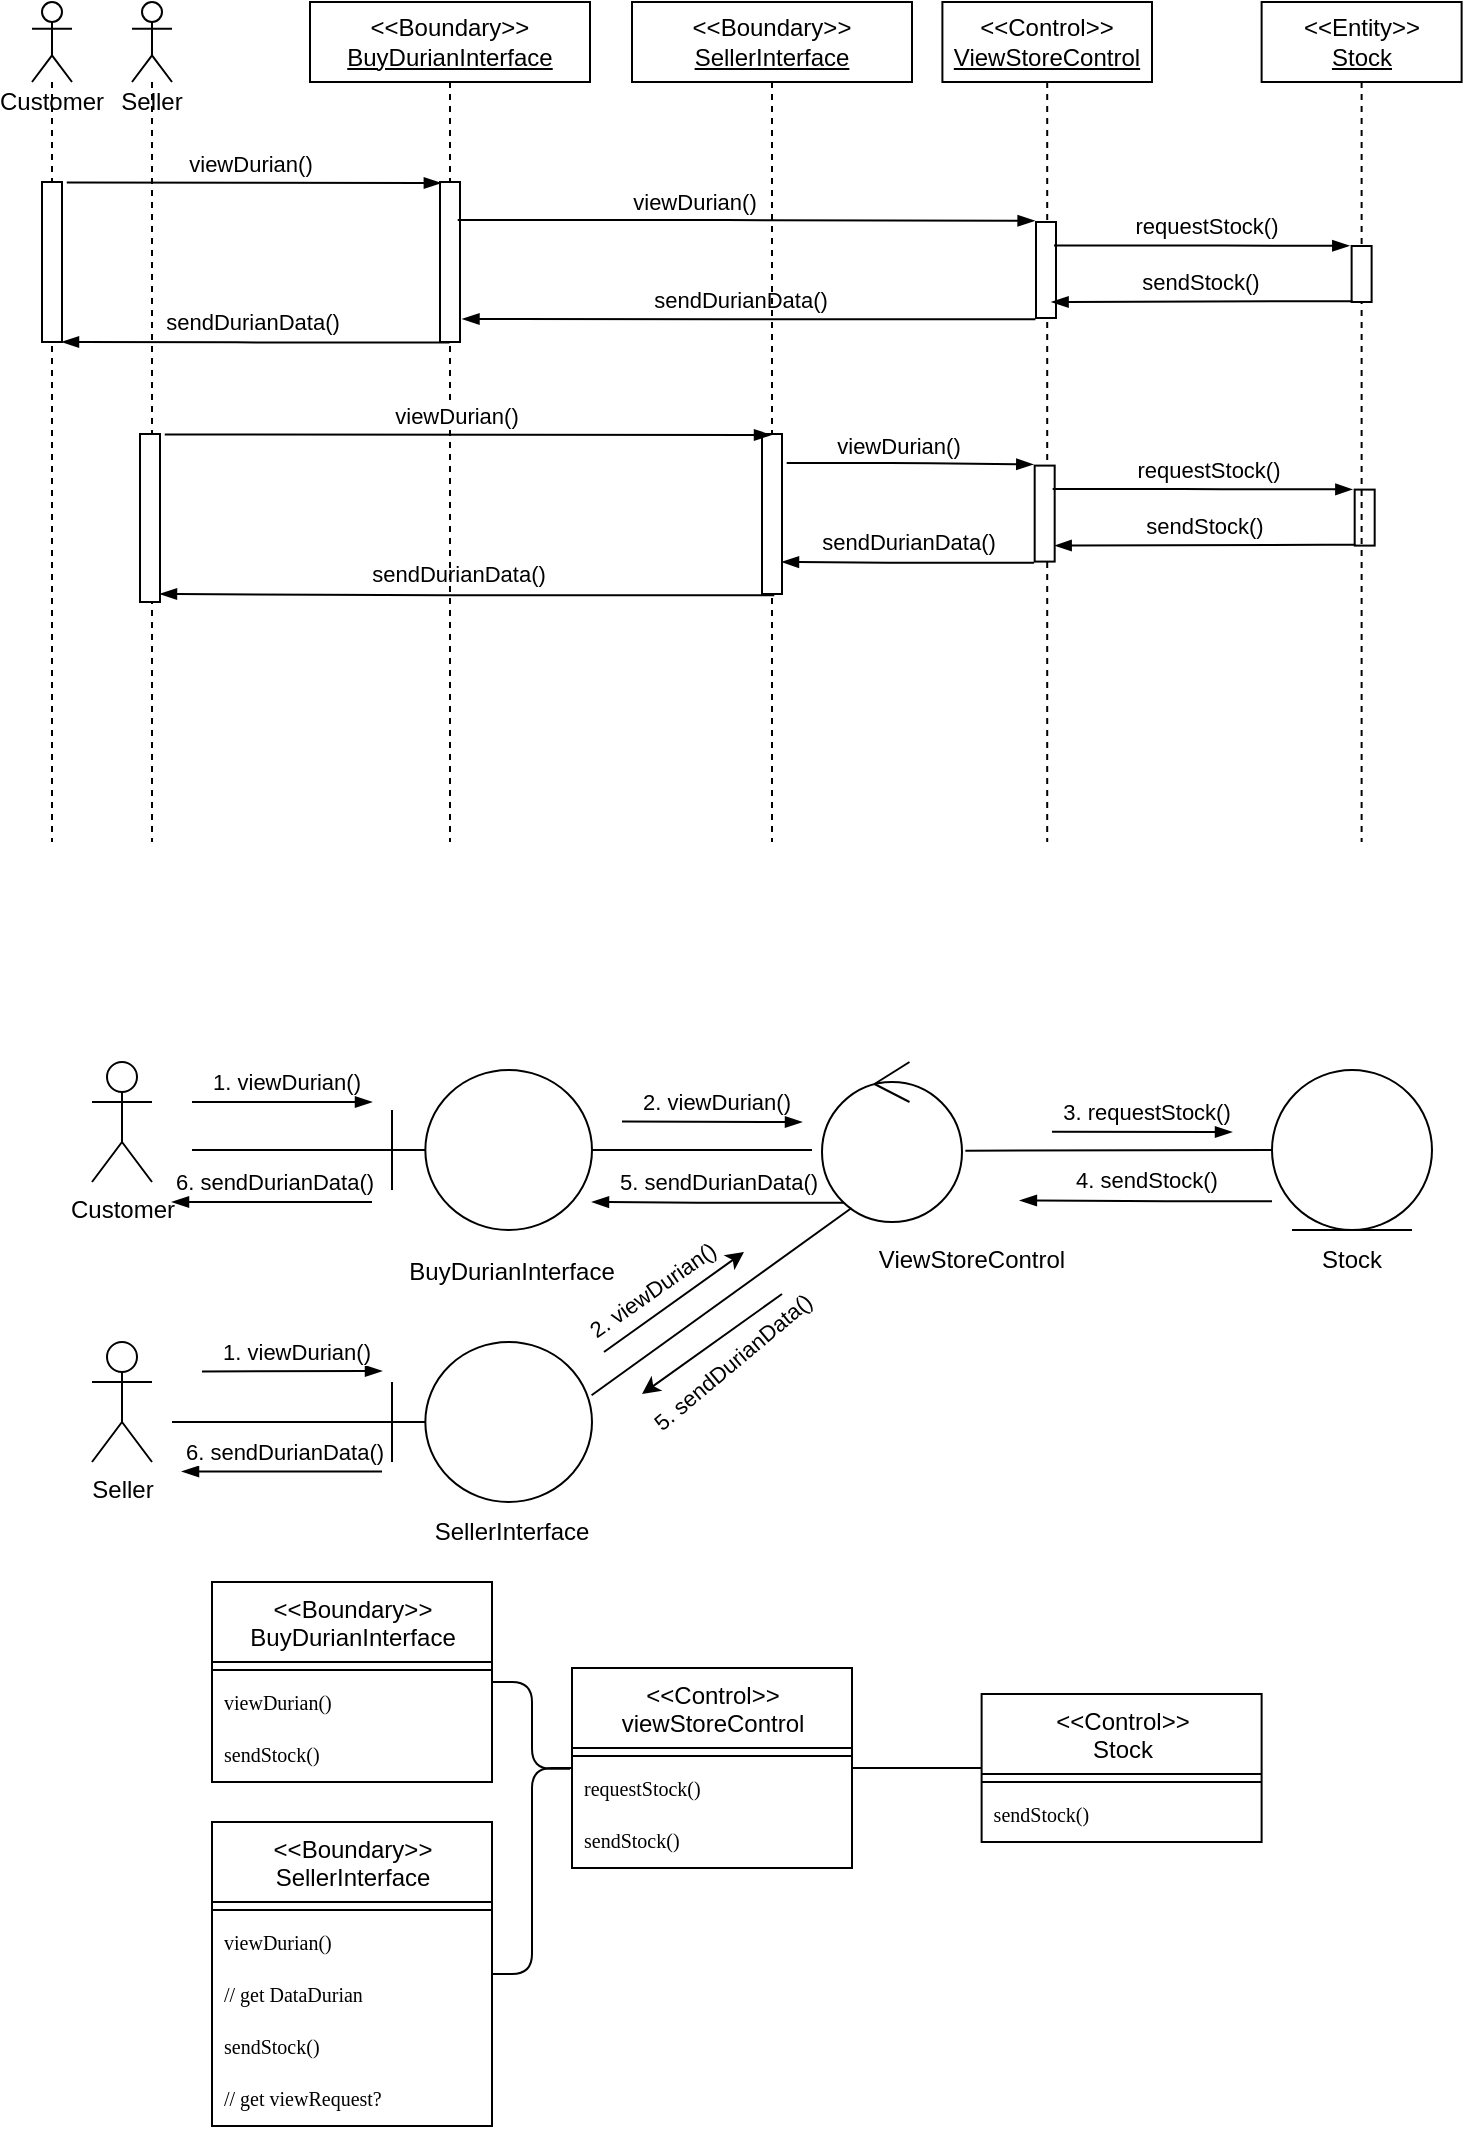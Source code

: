 <mxfile>
    <diagram id="QXUWw4qgNaXc8lpuy3kd" name="Page-1">
        <mxGraphModel dx="883" dy="705" grid="1" gridSize="10" guides="1" tooltips="1" connect="1" arrows="1" fold="1" page="1" pageScale="1" pageWidth="850" pageHeight="1100" math="0" shadow="0">
            <root>
                <mxCell id="0"/>
                <mxCell id="1" parent="0"/>
                <mxCell id="22" value="Customer" style="shape=umlLifeline;participant=umlActor;perimeter=lifelinePerimeter;whiteSpace=wrap;html=1;container=1;collapsible=0;recursiveResize=0;verticalAlign=top;spacingTop=36;outlineConnect=0;" parent="1" vertex="1">
                    <mxGeometry x="30" y="20" width="20" height="420" as="geometry"/>
                </mxCell>
                <mxCell id="111" value="" style="html=1;points=[];perimeter=orthogonalPerimeter;" parent="22" vertex="1">
                    <mxGeometry x="5" y="90" width="10" height="80" as="geometry"/>
                </mxCell>
                <mxCell id="26" value="Seller" style="shape=umlLifeline;participant=umlActor;perimeter=lifelinePerimeter;whiteSpace=wrap;html=1;container=1;collapsible=0;recursiveResize=0;verticalAlign=top;spacingTop=36;outlineConnect=0;" parent="1" vertex="1">
                    <mxGeometry x="80" y="20" width="20" height="420" as="geometry"/>
                </mxCell>
                <mxCell id="142" value="" style="html=1;points=[];perimeter=orthogonalPerimeter;" parent="26" vertex="1">
                    <mxGeometry x="4" y="216" width="10" height="84" as="geometry"/>
                </mxCell>
                <mxCell id="145" value="" style="edgeStyle=elbowEdgeStyle;fontSize=12;html=1;endArrow=blockThin;endFill=1;exitX=0.614;exitY=1.008;exitDx=0;exitDy=0;exitPerimeter=0;" parent="26" source="129" edge="1">
                    <mxGeometry width="160" relative="1" as="geometry">
                        <mxPoint x="207.81" y="296.2" as="sourcePoint"/>
                        <mxPoint x="14.0" y="296" as="targetPoint"/>
                    </mxGeometry>
                </mxCell>
                <mxCell id="146" value="sendDurianData()" style="edgeLabel;html=1;align=center;verticalAlign=middle;resizable=0;points=[];" parent="145" vertex="1" connectable="0">
                    <mxGeometry x="0.064" y="1" relative="1" as="geometry">
                        <mxPoint x="4" y="-11" as="offset"/>
                    </mxGeometry>
                </mxCell>
                <mxCell id="31" value="&amp;lt;&amp;lt;Boundary&amp;gt;&amp;gt;&lt;br&gt;&lt;u&gt;BuyDurianInterface&lt;/u&gt;" style="shape=umlLifeline;perimeter=lifelinePerimeter;whiteSpace=wrap;html=1;container=1;collapsible=0;recursiveResize=0;outlineConnect=0;" parent="1" vertex="1">
                    <mxGeometry x="169" y="20" width="140" height="420" as="geometry"/>
                </mxCell>
                <mxCell id="112" value="" style="html=1;points=[];perimeter=orthogonalPerimeter;" parent="31" vertex="1">
                    <mxGeometry x="65" y="90" width="10" height="80" as="geometry"/>
                </mxCell>
                <mxCell id="46" value="&amp;lt;&amp;lt;Control&amp;gt;&amp;gt;&lt;br&gt;&lt;u&gt;ViewStoreControl&lt;/u&gt;" style="shape=umlLifeline;perimeter=lifelinePerimeter;whiteSpace=wrap;html=1;container=1;collapsible=0;recursiveResize=0;outlineConnect=0;" parent="1" vertex="1">
                    <mxGeometry x="485.2" y="20" width="104.8" height="420" as="geometry"/>
                </mxCell>
                <mxCell id="116" value="" style="html=1;points=[];perimeter=orthogonalPerimeter;" parent="46" vertex="1">
                    <mxGeometry x="46.8" y="110" width="10" height="48" as="geometry"/>
                </mxCell>
                <mxCell id="132" value="" style="html=1;points=[];perimeter=orthogonalPerimeter;" parent="46" vertex="1">
                    <mxGeometry x="46.14" y="231.8" width="10" height="48" as="geometry"/>
                </mxCell>
                <mxCell id="133" value="" style="html=1;points=[];perimeter=orthogonalPerimeter;" parent="46" vertex="1">
                    <mxGeometry x="206.14" y="243.8" width="10" height="28" as="geometry"/>
                </mxCell>
                <mxCell id="134" value="" style="edgeStyle=elbowEdgeStyle;fontSize=12;html=1;endArrow=blockThin;endFill=1;entryX=-0.117;entryY=-0.004;entryDx=0;entryDy=0;entryPerimeter=0;exitX=0.9;exitY=0.245;exitDx=0;exitDy=0;exitPerimeter=0;" parent="46" source="132" target="133" edge="1">
                    <mxGeometry width="160" relative="1" as="geometry">
                        <mxPoint x="61.14" y="251.8" as="sourcePoint"/>
                        <mxPoint x="235.24" y="291.11" as="targetPoint"/>
                    </mxGeometry>
                </mxCell>
                <mxCell id="135" value="requestStock()" style="edgeLabel;html=1;align=center;verticalAlign=middle;resizable=0;points=[];" parent="134" vertex="1" connectable="0">
                    <mxGeometry x="0.032" y="-1" relative="1" as="geometry">
                        <mxPoint y="-11" as="offset"/>
                    </mxGeometry>
                </mxCell>
                <mxCell id="136" value="" style="edgeStyle=elbowEdgeStyle;fontSize=12;html=1;endArrow=blockThin;endFill=1;exitX=0.043;exitY=0.985;exitDx=0;exitDy=0;exitPerimeter=0;" parent="46" source="133" edge="1">
                    <mxGeometry width="160" relative="1" as="geometry">
                        <mxPoint x="201.14" y="271.8" as="sourcePoint"/>
                        <mxPoint x="56.14" y="271.8" as="targetPoint"/>
                        <Array as="points">
                            <mxPoint x="201.14" y="271.8"/>
                        </Array>
                    </mxGeometry>
                </mxCell>
                <mxCell id="137" value="sendStock()" style="edgeLabel;html=1;align=center;verticalAlign=middle;resizable=0;points=[];" parent="136" vertex="1" connectable="0">
                    <mxGeometry x="0.064" y="1" relative="1" as="geometry">
                        <mxPoint x="4" y="-11" as="offset"/>
                    </mxGeometry>
                </mxCell>
                <mxCell id="138" value="" style="edgeStyle=elbowEdgeStyle;fontSize=12;html=1;endArrow=blockThin;endFill=1;exitX=-0.029;exitY=1.012;exitDx=0;exitDy=0;exitPerimeter=0;" parent="46" source="132" edge="1">
                    <mxGeometry width="160" relative="1" as="geometry">
                        <mxPoint x="-89.36" y="279.95" as="sourcePoint"/>
                        <mxPoint x="-80.2" y="280" as="targetPoint"/>
                    </mxGeometry>
                </mxCell>
                <mxCell id="139" value="sendDurianData()" style="edgeLabel;html=1;align=center;verticalAlign=middle;resizable=0;points=[];" parent="138" vertex="1" connectable="0">
                    <mxGeometry x="0.064" y="1" relative="1" as="geometry">
                        <mxPoint x="4" y="-11" as="offset"/>
                    </mxGeometry>
                </mxCell>
                <mxCell id="sWA4ufEHqcXb2Kx5zvGX-46" value="Customer" style="shape=umlActor;verticalLabelPosition=bottom;verticalAlign=top;html=1;outlineConnect=0;" parent="1" vertex="1">
                    <mxGeometry x="60" y="550" width="30" height="60" as="geometry"/>
                </mxCell>
                <mxCell id="sWA4ufEHqcXb2Kx5zvGX-48" value="Seller" style="shape=umlActor;verticalLabelPosition=bottom;verticalAlign=top;html=1;outlineConnect=0;" parent="1" vertex="1">
                    <mxGeometry x="60" y="690" width="30" height="60" as="geometry"/>
                </mxCell>
                <mxCell id="sWA4ufEHqcXb2Kx5zvGX-49" value="" style="line;strokeWidth=1;fillColor=none;align=left;verticalAlign=middle;spacingTop=-1;spacingLeft=3;spacingRight=3;rotatable=0;labelPosition=right;points=[];portConstraint=eastwest;strokeColor=inherit;" parent="1" vertex="1">
                    <mxGeometry x="110" y="590" width="100" height="8" as="geometry"/>
                </mxCell>
                <mxCell id="sWA4ufEHqcXb2Kx5zvGX-50" value="" style="shape=umlBoundary;whiteSpace=wrap;html=1;" parent="1" vertex="1">
                    <mxGeometry x="210" y="554" width="100" height="80" as="geometry"/>
                </mxCell>
                <mxCell id="sWA4ufEHqcXb2Kx5zvGX-51" value="BuyDurianInterface" style="text;strokeColor=none;align=center;fillColor=none;html=1;verticalAlign=middle;whiteSpace=wrap;rounded=0;" parent="1" vertex="1">
                    <mxGeometry x="240" y="640" width="60" height="30" as="geometry"/>
                </mxCell>
                <mxCell id="sWA4ufEHqcXb2Kx5zvGX-52" value="" style="line;strokeWidth=1;fillColor=none;align=left;verticalAlign=middle;spacingTop=-1;spacingLeft=3;spacingRight=3;rotatable=0;labelPosition=right;points=[];portConstraint=eastwest;strokeColor=inherit;" parent="1" vertex="1">
                    <mxGeometry x="310" y="590" width="110" height="8" as="geometry"/>
                </mxCell>
                <mxCell id="47" value="" style="ellipse;shape=umlControl;whiteSpace=wrap;html=1;" parent="1" vertex="1">
                    <mxGeometry x="425" y="550" width="70" height="80" as="geometry"/>
                </mxCell>
                <mxCell id="51" value="ViewStoreControl" style="text;html=1;strokeColor=none;fillColor=none;align=center;verticalAlign=middle;whiteSpace=wrap;rounded=0;" parent="1" vertex="1">
                    <mxGeometry x="470" y="634" width="60" height="30" as="geometry"/>
                </mxCell>
                <mxCell id="80" value="&amp;lt;&amp;lt;Entity&amp;gt;&amp;gt;&lt;br&gt;&lt;u&gt;Stock&lt;/u&gt;" style="shape=umlLifeline;perimeter=lifelinePerimeter;whiteSpace=wrap;html=1;container=1;collapsible=0;recursiveResize=0;outlineConnect=0;" parent="1" vertex="1">
                    <mxGeometry x="644.81" y="20" width="100" height="420" as="geometry"/>
                </mxCell>
                <mxCell id="118" value="" style="html=1;points=[];perimeter=orthogonalPerimeter;" parent="80" vertex="1">
                    <mxGeometry x="45" y="122" width="10" height="28" as="geometry"/>
                </mxCell>
                <mxCell id="86" style="edgeStyle=none;html=1;entryX=1.024;entryY=0.554;entryDx=0;entryDy=0;entryPerimeter=0;endArrow=none;endFill=0;" parent="1" source="83" target="47" edge="1">
                    <mxGeometry relative="1" as="geometry"/>
                </mxCell>
                <mxCell id="83" value="" style="ellipse;shape=umlEntity;whiteSpace=wrap;html=1;" parent="1" vertex="1">
                    <mxGeometry x="650.0" y="554" width="80" height="80" as="geometry"/>
                </mxCell>
                <mxCell id="87" value="&lt;span style=&quot;font-family: Helvetica; font-size: 12px; font-style: normal; font-variant-ligatures: normal; font-variant-caps: normal; font-weight: 400; letter-spacing: normal; orphans: 2; text-align: center; text-indent: 0px; text-transform: none; widows: 2; word-spacing: 0px; -webkit-text-stroke-width: 0px; text-decoration-thickness: initial; text-decoration-style: initial; text-decoration-color: initial; float: none; display: inline !important;&quot;&gt;&amp;lt;&amp;lt;Boundary&amp;gt;&amp;gt;&lt;/span&gt;&lt;br style=&quot;border-color: rgb(0, 0, 0); font-family: Helvetica; font-size: 12px; font-style: normal; font-variant-ligatures: normal; font-variant-caps: normal; font-weight: 400; letter-spacing: normal; orphans: 2; text-align: center; text-indent: 0px; text-transform: none; widows: 2; word-spacing: 0px; -webkit-text-stroke-width: 0px; text-decoration-thickness: initial; text-decoration-style: initial; text-decoration-color: initial;&quot;&gt;BuyDurianInterface" style="swimlane;fontStyle=0;align=center;verticalAlign=top;childLayout=stackLayout;horizontal=1;startSize=40;horizontalStack=0;resizeParent=1;resizeParentMax=0;resizeLast=0;collapsible=0;marginBottom=0;html=1;" parent="1" vertex="1">
                    <mxGeometry x="120" y="810" width="140" height="100" as="geometry"/>
                </mxCell>
                <mxCell id="88" value="" style="line;strokeWidth=1;fillColor=none;align=left;verticalAlign=middle;spacingTop=-1;spacingLeft=3;spacingRight=3;rotatable=0;labelPosition=right;points=[];portConstraint=eastwest;" parent="87" vertex="1">
                    <mxGeometry y="40" width="140" height="8" as="geometry"/>
                </mxCell>
                <mxCell id="89" value="viewDurian()" style="text;strokeColor=none;fillColor=none;align=left;verticalAlign=top;spacingLeft=4;spacingRight=4;overflow=hidden;rotatable=0;points=[[0,0.5],[1,0.5]];portConstraint=eastwest;strokeWidth=0;fontFamily=Tahoma;fontSize=10;" parent="87" vertex="1">
                    <mxGeometry y="48" width="140" height="26" as="geometry"/>
                </mxCell>
                <mxCell id="190" value="sendStock()" style="text;strokeColor=none;fillColor=none;align=left;verticalAlign=top;spacingLeft=4;spacingRight=4;overflow=hidden;rotatable=0;points=[[0,0.5],[1,0.5]];portConstraint=eastwest;strokeWidth=0;fontFamily=Tahoma;fontSize=10;" vertex="1" parent="87">
                    <mxGeometry y="74" width="140" height="26" as="geometry"/>
                </mxCell>
                <mxCell id="91" value="&lt;span style=&quot;&quot;&gt;&amp;lt;&amp;lt;Control&amp;gt;&amp;gt;&lt;/span&gt;&lt;br style=&quot;&quot;&gt;&lt;span style=&quot;&quot;&gt;viewStoreControl&lt;/span&gt;" style="swimlane;fontStyle=0;align=center;verticalAlign=top;childLayout=stackLayout;horizontal=1;startSize=40;horizontalStack=0;resizeParent=1;resizeParentMax=0;resizeLast=0;collapsible=0;marginBottom=0;html=1;" parent="1" vertex="1">
                    <mxGeometry x="300" y="853" width="140" height="100" as="geometry"/>
                </mxCell>
                <mxCell id="92" value="" style="line;strokeWidth=1;fillColor=none;align=left;verticalAlign=middle;spacingTop=-1;spacingLeft=3;spacingRight=3;rotatable=0;labelPosition=right;points=[];portConstraint=eastwest;" parent="91" vertex="1">
                    <mxGeometry y="40" width="140" height="8" as="geometry"/>
                </mxCell>
                <mxCell id="94" value="requestStock()" style="text;strokeColor=none;fillColor=none;align=left;verticalAlign=top;spacingLeft=4;spacingRight=4;overflow=hidden;rotatable=0;points=[[0,0.5],[1,0.5]];portConstraint=eastwest;strokeWidth=0;fontFamily=Tahoma;fontSize=10;" parent="91" vertex="1">
                    <mxGeometry y="48" width="140" height="26" as="geometry"/>
                </mxCell>
                <mxCell id="189" value="sendStock()" style="text;strokeColor=none;fillColor=none;align=left;verticalAlign=top;spacingLeft=4;spacingRight=4;overflow=hidden;rotatable=0;points=[[0,0.5],[1,0.5]];portConstraint=eastwest;strokeWidth=0;fontFamily=Tahoma;fontSize=10;" vertex="1" parent="91">
                    <mxGeometry y="74" width="140" height="26" as="geometry"/>
                </mxCell>
                <mxCell id="96" value="&lt;span style=&quot;&quot;&gt;&amp;lt;&amp;lt;Control&amp;gt;&amp;gt;&lt;/span&gt;&lt;br style=&quot;&quot;&gt;Stock" style="swimlane;fontStyle=0;align=center;verticalAlign=top;childLayout=stackLayout;horizontal=1;startSize=40;horizontalStack=0;resizeParent=1;resizeParentMax=0;resizeLast=0;collapsible=0;marginBottom=0;html=1;" parent="1" vertex="1">
                    <mxGeometry x="504.81" y="866" width="140" height="74" as="geometry"/>
                </mxCell>
                <mxCell id="97" value="" style="line;strokeWidth=1;fillColor=none;align=left;verticalAlign=middle;spacingTop=-1;spacingLeft=3;spacingRight=3;rotatable=0;labelPosition=right;points=[];portConstraint=eastwest;" vertex="1" parent="96">
                    <mxGeometry y="40" width="140" height="8" as="geometry"/>
                </mxCell>
                <mxCell id="188" value="sendStock()" style="text;strokeColor=none;fillColor=none;align=left;verticalAlign=top;spacingLeft=4;spacingRight=4;overflow=hidden;rotatable=0;points=[[0,0.5],[1,0.5]];portConstraint=eastwest;strokeWidth=0;fontFamily=Tahoma;fontSize=10;" vertex="1" parent="96">
                    <mxGeometry y="48" width="140" height="26" as="geometry"/>
                </mxCell>
                <mxCell id="114" value="" style="edgeStyle=elbowEdgeStyle;fontSize=12;html=1;endArrow=blockThin;endFill=1;exitX=1.238;exitY=0.003;exitDx=0;exitDy=0;exitPerimeter=0;entryX=0.042;entryY=0.01;entryDx=0;entryDy=0;entryPerimeter=0;elbow=vertical;" parent="1" source="111" target="112" edge="1">
                    <mxGeometry width="160" relative="1" as="geometry">
                        <mxPoint x="110" y="160" as="sourcePoint"/>
                        <mxPoint x="230" y="111" as="targetPoint"/>
                    </mxGeometry>
                </mxCell>
                <mxCell id="121" value="viewDurian()" style="edgeLabel;html=1;align=center;verticalAlign=middle;resizable=0;points=[];" parent="114" vertex="1" connectable="0">
                    <mxGeometry x="-0.071" y="1" relative="1" as="geometry">
                        <mxPoint x="5" y="-9" as="offset"/>
                    </mxGeometry>
                </mxCell>
                <mxCell id="117" value="" style="edgeStyle=elbowEdgeStyle;fontSize=12;html=1;endArrow=blockThin;endFill=1;entryX=-0.117;entryY=-0.004;entryDx=0;entryDy=0;entryPerimeter=0;exitX=0.9;exitY=0.245;exitDx=0;exitDy=0;exitPerimeter=0;" parent="1" source="116" target="118" edge="1">
                    <mxGeometry width="160" relative="1" as="geometry">
                        <mxPoint x="544.81" y="150" as="sourcePoint"/>
                        <mxPoint x="718.91" y="189.31" as="targetPoint"/>
                    </mxGeometry>
                </mxCell>
                <mxCell id="119" value="requestStock()" style="edgeLabel;html=1;align=center;verticalAlign=middle;resizable=0;points=[];" parent="117" vertex="1" connectable="0">
                    <mxGeometry x="0.032" y="-1" relative="1" as="geometry">
                        <mxPoint y="-11" as="offset"/>
                    </mxGeometry>
                </mxCell>
                <mxCell id="122" value="" style="edgeStyle=elbowEdgeStyle;fontSize=12;html=1;endArrow=blockThin;endFill=1;exitX=0.481;exitY=1.015;exitDx=0;exitDy=0;exitPerimeter=0;" parent="1" edge="1">
                    <mxGeometry width="160" relative="1" as="geometry">
                        <mxPoint x="238.81" y="190.2" as="sourcePoint"/>
                        <mxPoint x="45" y="190" as="targetPoint"/>
                    </mxGeometry>
                </mxCell>
                <mxCell id="123" value="sendDurianData()" style="edgeLabel;html=1;align=center;verticalAlign=middle;resizable=0;points=[];" parent="122" vertex="1" connectable="0">
                    <mxGeometry x="0.064" y="1" relative="1" as="geometry">
                        <mxPoint x="4" y="-11" as="offset"/>
                    </mxGeometry>
                </mxCell>
                <mxCell id="126" value="" style="edgeStyle=elbowEdgeStyle;fontSize=12;html=1;endArrow=blockThin;endFill=1;exitX=0.043;exitY=0.985;exitDx=0;exitDy=0;exitPerimeter=0;" parent="1" source="118" edge="1">
                    <mxGeometry width="160" relative="1" as="geometry">
                        <mxPoint x="684.81" y="170" as="sourcePoint"/>
                        <mxPoint x="539.81" y="170" as="targetPoint"/>
                        <Array as="points">
                            <mxPoint x="684.81" y="170"/>
                        </Array>
                    </mxGeometry>
                </mxCell>
                <mxCell id="127" value="sendStock()" style="edgeLabel;html=1;align=center;verticalAlign=middle;resizable=0;points=[];" parent="126" vertex="1" connectable="0">
                    <mxGeometry x="0.064" y="1" relative="1" as="geometry">
                        <mxPoint x="4" y="-11" as="offset"/>
                    </mxGeometry>
                </mxCell>
                <mxCell id="124" value="" style="edgeStyle=elbowEdgeStyle;fontSize=12;html=1;endArrow=blockThin;endFill=1;exitX=-0.029;exitY=1.012;exitDx=0;exitDy=0;exitPerimeter=0;entryX=1.125;entryY=0.644;entryDx=0;entryDy=0;entryPerimeter=0;" parent="1" source="116" edge="1">
                    <mxGeometry width="160" relative="1" as="geometry">
                        <mxPoint x="394.31" y="178.15" as="sourcePoint"/>
                        <mxPoint x="245.25" y="178.52" as="targetPoint"/>
                    </mxGeometry>
                </mxCell>
                <mxCell id="125" value="sendDurianData()" style="edgeLabel;html=1;align=center;verticalAlign=middle;resizable=0;points=[];" parent="124" vertex="1" connectable="0">
                    <mxGeometry x="0.064" y="1" relative="1" as="geometry">
                        <mxPoint x="4" y="-11" as="offset"/>
                    </mxGeometry>
                </mxCell>
                <mxCell id="128" value="&amp;lt;&amp;lt;Boundary&amp;gt;&amp;gt;&lt;br&gt;&lt;u&gt;SellerInterface&lt;/u&gt;" style="shape=umlLifeline;perimeter=lifelinePerimeter;whiteSpace=wrap;html=1;container=1;collapsible=0;recursiveResize=0;outlineConnect=0;" parent="1" vertex="1">
                    <mxGeometry x="330" y="20" width="140" height="420" as="geometry"/>
                </mxCell>
                <mxCell id="129" value="" style="html=1;points=[];perimeter=orthogonalPerimeter;" parent="128" vertex="1">
                    <mxGeometry x="65" y="216" width="10" height="80" as="geometry"/>
                </mxCell>
                <mxCell id="115" value="" style="edgeStyle=elbowEdgeStyle;fontSize=12;html=1;endArrow=blockThin;endFill=1;entryX=-0.071;entryY=-0.012;entryDx=0;entryDy=0;entryPerimeter=0;exitX=0.886;exitY=0.238;exitDx=0;exitDy=0;exitPerimeter=0;" parent="1" source="112" target="116" edge="1">
                    <mxGeometry width="160" relative="1" as="geometry">
                        <mxPoint x="250" y="129" as="sourcePoint"/>
                        <mxPoint x="566.81" y="130" as="targetPoint"/>
                    </mxGeometry>
                </mxCell>
                <mxCell id="120" value="viewDurian()" style="edgeLabel;html=1;align=center;verticalAlign=middle;resizable=0;points=[];" parent="115" vertex="1" connectable="0">
                    <mxGeometry x="-0.058" y="1" relative="1" as="geometry">
                        <mxPoint x="-18" y="-8" as="offset"/>
                    </mxGeometry>
                </mxCell>
                <mxCell id="140" value="" style="edgeStyle=elbowEdgeStyle;fontSize=12;html=1;endArrow=blockThin;endFill=1;entryX=-0.071;entryY=-0.012;entryDx=0;entryDy=0;entryPerimeter=0;exitX=1.234;exitY=0.182;exitDx=0;exitDy=0;exitPerimeter=0;" parent="1" source="129" target="132" edge="1">
                    <mxGeometry width="160" relative="1" as="geometry">
                        <mxPoint x="244.39" y="250.84" as="sourcePoint"/>
                        <mxPoint x="568.34" y="251.8" as="targetPoint"/>
                    </mxGeometry>
                </mxCell>
                <mxCell id="141" value="viewDurian()" style="edgeLabel;html=1;align=center;verticalAlign=middle;resizable=0;points=[];" parent="140" vertex="1" connectable="0">
                    <mxGeometry x="-0.058" y="1" relative="1" as="geometry">
                        <mxPoint x="-3" y="-8" as="offset"/>
                    </mxGeometry>
                </mxCell>
                <mxCell id="143" value="" style="edgeStyle=elbowEdgeStyle;fontSize=12;html=1;endArrow=blockThin;endFill=1;exitX=1.238;exitY=0.003;exitDx=0;exitDy=0;exitPerimeter=0;elbow=vertical;" parent="1" source="142" target="128" edge="1">
                    <mxGeometry width="160" relative="1" as="geometry">
                        <mxPoint x="159" y="286" as="sourcePoint"/>
                        <mxPoint x="283.42" y="236.8" as="targetPoint"/>
                    </mxGeometry>
                </mxCell>
                <mxCell id="144" value="viewDurian()" style="edgeLabel;html=1;align=center;verticalAlign=middle;resizable=0;points=[];" parent="143" vertex="1" connectable="0">
                    <mxGeometry x="-0.071" y="1" relative="1" as="geometry">
                        <mxPoint x="5" y="-9" as="offset"/>
                    </mxGeometry>
                </mxCell>
                <mxCell id="147" value="Stock" style="text;html=1;strokeColor=none;fillColor=none;align=center;verticalAlign=middle;whiteSpace=wrap;rounded=0;" parent="1" vertex="1">
                    <mxGeometry x="660" y="634" width="60" height="30" as="geometry"/>
                </mxCell>
                <mxCell id="148" value="" style="edgeStyle=elbowEdgeStyle;fontSize=12;html=1;endArrow=blockThin;endFill=1;exitX=1.238;exitY=0.003;exitDx=0;exitDy=0;exitPerimeter=0;elbow=vertical;" parent="1" edge="1">
                    <mxGeometry width="160" relative="1" as="geometry">
                        <mxPoint x="110.0" y="570" as="sourcePoint"/>
                        <mxPoint x="200" y="570" as="targetPoint"/>
                    </mxGeometry>
                </mxCell>
                <mxCell id="149" value="1. viewDurian()" style="edgeLabel;html=1;align=center;verticalAlign=middle;resizable=0;points=[];" parent="148" vertex="1" connectable="0">
                    <mxGeometry x="-0.071" y="1" relative="1" as="geometry">
                        <mxPoint x="5" y="-9" as="offset"/>
                    </mxGeometry>
                </mxCell>
                <mxCell id="150" value="" style="edgeStyle=elbowEdgeStyle;fontSize=12;html=1;endArrow=blockThin;endFill=1;exitX=1.238;exitY=0.003;exitDx=0;exitDy=0;exitPerimeter=0;elbow=vertical;" parent="1" edge="1">
                    <mxGeometry width="160" relative="1" as="geometry">
                        <mxPoint x="325.0" y="579.76" as="sourcePoint"/>
                        <mxPoint x="415" y="579.76" as="targetPoint"/>
                    </mxGeometry>
                </mxCell>
                <mxCell id="151" value="2. viewDurian()" style="edgeLabel;html=1;align=center;verticalAlign=middle;resizable=0;points=[];" parent="150" vertex="1" connectable="0">
                    <mxGeometry x="-0.071" y="1" relative="1" as="geometry">
                        <mxPoint x="5" y="-9" as="offset"/>
                    </mxGeometry>
                </mxCell>
                <mxCell id="152" value="" style="edgeStyle=elbowEdgeStyle;fontSize=12;html=1;endArrow=blockThin;endFill=1;exitX=1.238;exitY=0.003;exitDx=0;exitDy=0;exitPerimeter=0;elbow=vertical;" parent="1" edge="1">
                    <mxGeometry width="160" relative="1" as="geometry">
                        <mxPoint x="540.0" y="584.88" as="sourcePoint"/>
                        <mxPoint x="630" y="584.88" as="targetPoint"/>
                    </mxGeometry>
                </mxCell>
                <mxCell id="153" value="3. requestStock()" style="edgeLabel;html=1;align=center;verticalAlign=middle;resizable=0;points=[];" parent="152" vertex="1" connectable="0">
                    <mxGeometry x="-0.071" y="1" relative="1" as="geometry">
                        <mxPoint x="5" y="-9" as="offset"/>
                    </mxGeometry>
                </mxCell>
                <mxCell id="156" value="" style="edgeStyle=elbowEdgeStyle;fontSize=12;html=1;endArrow=blockThin;endFill=1;exitX=-0.029;exitY=1.012;exitDx=0;exitDy=0;exitPerimeter=0;" parent="1" edge="1">
                    <mxGeometry width="160" relative="1" as="geometry">
                        <mxPoint x="650" y="619.576" as="sourcePoint"/>
                        <mxPoint x="523.95" y="619.2" as="targetPoint"/>
                    </mxGeometry>
                </mxCell>
                <mxCell id="157" value="4. sendStock()" style="edgeLabel;html=1;align=center;verticalAlign=middle;resizable=0;points=[];" parent="156" vertex="1" connectable="0">
                    <mxGeometry x="0.064" y="1" relative="1" as="geometry">
                        <mxPoint x="4" y="-11" as="offset"/>
                    </mxGeometry>
                </mxCell>
                <mxCell id="158" value="" style="edgeStyle=elbowEdgeStyle;fontSize=12;html=1;endArrow=blockThin;endFill=1;exitX=-0.029;exitY=1.012;exitDx=0;exitDy=0;exitPerimeter=0;" parent="1" edge="1">
                    <mxGeometry width="160" relative="1" as="geometry">
                        <mxPoint x="436.05" y="620.376" as="sourcePoint"/>
                        <mxPoint x="310.0" y="620" as="targetPoint"/>
                    </mxGeometry>
                </mxCell>
                <mxCell id="159" value="5. sendDurianData()" style="edgeLabel;html=1;align=center;verticalAlign=middle;resizable=0;points=[];" parent="158" vertex="1" connectable="0">
                    <mxGeometry x="0.064" y="1" relative="1" as="geometry">
                        <mxPoint x="4" y="-11" as="offset"/>
                    </mxGeometry>
                </mxCell>
                <mxCell id="160" value="" style="edgeStyle=elbowEdgeStyle;fontSize=12;html=1;endArrow=blockThin;endFill=1;" parent="1" edge="1">
                    <mxGeometry width="160" relative="1" as="geometry">
                        <mxPoint x="200" y="620" as="sourcePoint"/>
                        <mxPoint x="100" y="620" as="targetPoint"/>
                    </mxGeometry>
                </mxCell>
                <mxCell id="161" value="6. sendDurianData()" style="edgeLabel;html=1;align=center;verticalAlign=middle;resizable=0;points=[];" parent="160" vertex="1" connectable="0">
                    <mxGeometry x="0.064" y="1" relative="1" as="geometry">
                        <mxPoint x="4" y="-11" as="offset"/>
                    </mxGeometry>
                </mxCell>
                <mxCell id="162" value="" style="shape=umlBoundary;whiteSpace=wrap;html=1;" parent="1" vertex="1">
                    <mxGeometry x="210" y="690" width="100" height="80" as="geometry"/>
                </mxCell>
                <mxCell id="163" value="" style="line;strokeWidth=1;fillColor=none;align=left;verticalAlign=middle;spacingTop=-1;spacingLeft=3;spacingRight=3;rotatable=0;labelPosition=right;points=[];portConstraint=eastwest;strokeColor=inherit;" parent="1" vertex="1">
                    <mxGeometry x="100" y="726" width="110" height="8" as="geometry"/>
                </mxCell>
                <mxCell id="167" value="" style="endArrow=none;html=1;exitX=0.998;exitY=0.333;exitDx=0;exitDy=0;exitPerimeter=0;" parent="1" source="162" edge="1">
                    <mxGeometry width="50" height="50" relative="1" as="geometry">
                        <mxPoint x="313.2" y="718.04" as="sourcePoint"/>
                        <mxPoint x="439.769" y="622.999" as="targetPoint"/>
                    </mxGeometry>
                </mxCell>
                <mxCell id="168" value="" style="endArrow=classic;html=1;" parent="1" edge="1">
                    <mxGeometry width="50" height="50" relative="1" as="geometry">
                        <mxPoint x="316" y="695" as="sourcePoint"/>
                        <mxPoint x="386" y="645" as="targetPoint"/>
                    </mxGeometry>
                </mxCell>
                <mxCell id="169" value="" style="endArrow=classic;html=1;" parent="1" edge="1">
                    <mxGeometry width="50" height="50" relative="1" as="geometry">
                        <mxPoint x="405" y="666" as="sourcePoint"/>
                        <mxPoint x="335" y="716" as="targetPoint"/>
                    </mxGeometry>
                </mxCell>
                <mxCell id="170" value="" style="edgeStyle=elbowEdgeStyle;fontSize=12;html=1;endArrow=blockThin;endFill=1;exitX=1.238;exitY=0.003;exitDx=0;exitDy=0;exitPerimeter=0;elbow=vertical;" parent="1" edge="1">
                    <mxGeometry width="160" relative="1" as="geometry">
                        <mxPoint x="115.0" y="704.73" as="sourcePoint"/>
                        <mxPoint x="205.0" y="704.73" as="targetPoint"/>
                    </mxGeometry>
                </mxCell>
                <mxCell id="171" value="1. viewDurian()" style="edgeLabel;html=1;align=center;verticalAlign=middle;resizable=0;points=[];" parent="170" vertex="1" connectable="0">
                    <mxGeometry x="-0.071" y="1" relative="1" as="geometry">
                        <mxPoint x="5" y="-9" as="offset"/>
                    </mxGeometry>
                </mxCell>
                <mxCell id="172" value="" style="edgeStyle=elbowEdgeStyle;fontSize=12;html=1;endArrow=blockThin;endFill=1;" parent="1" edge="1">
                    <mxGeometry width="160" relative="1" as="geometry">
                        <mxPoint x="205.0" y="754.73" as="sourcePoint"/>
                        <mxPoint x="105.0" y="754.73" as="targetPoint"/>
                    </mxGeometry>
                </mxCell>
                <mxCell id="173" value="6. sendDurianData()" style="edgeLabel;html=1;align=center;verticalAlign=middle;resizable=0;points=[];" parent="172" vertex="1" connectable="0">
                    <mxGeometry x="0.064" y="1" relative="1" as="geometry">
                        <mxPoint x="4" y="-11" as="offset"/>
                    </mxGeometry>
                </mxCell>
                <mxCell id="174" value="2. viewDurian()" style="edgeLabel;html=1;align=center;verticalAlign=middle;resizable=0;points=[];rotation=-35;" parent="1" vertex="1" connectable="0">
                    <mxGeometry x="339.999" y="663.999" as="geometry"/>
                </mxCell>
                <mxCell id="175" value="5. sendDurianData()" style="edgeLabel;html=1;align=center;verticalAlign=middle;resizable=0;points=[];rotation=-40;" parent="1" vertex="1" connectable="0">
                    <mxGeometry x="380.005" y="700" as="geometry"/>
                </mxCell>
                <mxCell id="176" value="SellerInterface" style="text;html=1;strokeColor=none;fillColor=none;align=center;verticalAlign=middle;whiteSpace=wrap;rounded=0;" vertex="1" parent="1">
                    <mxGeometry x="240" y="770" width="60" height="30" as="geometry"/>
                </mxCell>
                <mxCell id="181" style="edgeStyle=none;html=1;endArrow=none;endFill=0;" edge="1" parent="1" source="91" target="96">
                    <mxGeometry relative="1" as="geometry">
                        <mxPoint x="490" y="877" as="targetPoint"/>
                    </mxGeometry>
                </mxCell>
                <mxCell id="178" style="edgeStyle=orthogonalEdgeStyle;html=1;entryX=-0.007;entryY=0.091;entryDx=0;entryDy=0;entryPerimeter=0;endArrow=none;endFill=0;" edge="1" parent="1" source="87" target="94">
                    <mxGeometry relative="1" as="geometry"/>
                </mxCell>
                <mxCell id="182" value="&lt;span style=&quot;font-family: Helvetica; font-size: 12px; font-style: normal; font-variant-ligatures: normal; font-variant-caps: normal; font-weight: 400; letter-spacing: normal; orphans: 2; text-align: center; text-indent: 0px; text-transform: none; widows: 2; word-spacing: 0px; -webkit-text-stroke-width: 0px; text-decoration-thickness: initial; text-decoration-style: initial; text-decoration-color: initial; float: none; display: inline !important;&quot;&gt;&amp;lt;&amp;lt;Boundary&amp;gt;&amp;gt;&lt;/span&gt;&lt;br style=&quot;border-color: rgb(0, 0, 0); font-family: Helvetica; font-size: 12px; font-style: normal; font-variant-ligatures: normal; font-variant-caps: normal; font-weight: 400; letter-spacing: normal; orphans: 2; text-align: center; text-indent: 0px; text-transform: none; widows: 2; word-spacing: 0px; -webkit-text-stroke-width: 0px; text-decoration-thickness: initial; text-decoration-style: initial; text-decoration-color: initial;&quot;&gt;SellerInterface" style="swimlane;fontStyle=0;align=center;verticalAlign=top;childLayout=stackLayout;horizontal=1;startSize=40;horizontalStack=0;resizeParent=1;resizeParentMax=0;resizeLast=0;collapsible=0;marginBottom=0;html=1;" vertex="1" parent="1">
                    <mxGeometry x="120" y="930" width="140" height="152" as="geometry"/>
                </mxCell>
                <mxCell id="183" value="" style="line;strokeWidth=1;fillColor=none;align=left;verticalAlign=middle;spacingTop=-1;spacingLeft=3;spacingRight=3;rotatable=0;labelPosition=right;points=[];portConstraint=eastwest;" vertex="1" parent="182">
                    <mxGeometry y="40" width="140" height="8" as="geometry"/>
                </mxCell>
                <mxCell id="191" value="viewDurian()" style="text;strokeColor=none;fillColor=none;align=left;verticalAlign=top;spacingLeft=4;spacingRight=4;overflow=hidden;rotatable=0;points=[[0,0.5],[1,0.5]];portConstraint=eastwest;strokeWidth=0;fontFamily=Tahoma;fontSize=10;" vertex="1" parent="182">
                    <mxGeometry y="48" width="140" height="26" as="geometry"/>
                </mxCell>
                <mxCell id="184" value="// get DataDurian" style="text;strokeColor=none;fillColor=none;align=left;verticalAlign=top;spacingLeft=4;spacingRight=4;overflow=hidden;rotatable=0;points=[[0,0.5],[1,0.5]];portConstraint=eastwest;strokeWidth=0;fontFamily=Tahoma;fontSize=10;" vertex="1" parent="182">
                    <mxGeometry y="74" width="140" height="26" as="geometry"/>
                </mxCell>
                <mxCell id="192" value="sendStock()" style="text;strokeColor=none;fillColor=none;align=left;verticalAlign=top;spacingLeft=4;spacingRight=4;overflow=hidden;rotatable=0;points=[[0,0.5],[1,0.5]];portConstraint=eastwest;strokeWidth=0;fontFamily=Tahoma;fontSize=10;" vertex="1" parent="182">
                    <mxGeometry y="100" width="140" height="26" as="geometry"/>
                </mxCell>
                <mxCell id="185" value="// get viewRequest?" style="text;strokeColor=none;fillColor=none;align=left;verticalAlign=top;spacingLeft=4;spacingRight=4;overflow=hidden;rotatable=0;points=[[0,0.5],[1,0.5]];portConstraint=eastwest;strokeWidth=0;fontFamily=Tahoma;fontSize=10;" vertex="1" parent="182">
                    <mxGeometry y="126" width="140" height="26" as="geometry"/>
                </mxCell>
                <mxCell id="186" style="edgeStyle=orthogonalEdgeStyle;html=1;endArrow=none;endFill=0;" edge="1" parent="1" source="182" target="91">
                    <mxGeometry relative="1" as="geometry">
                        <mxPoint x="250" y="900.192" as="sourcePoint"/>
                        <mxPoint x="313.74" y="900.366" as="targetPoint"/>
                    </mxGeometry>
                </mxCell>
            </root>
        </mxGraphModel>
    </diagram>
</mxfile>